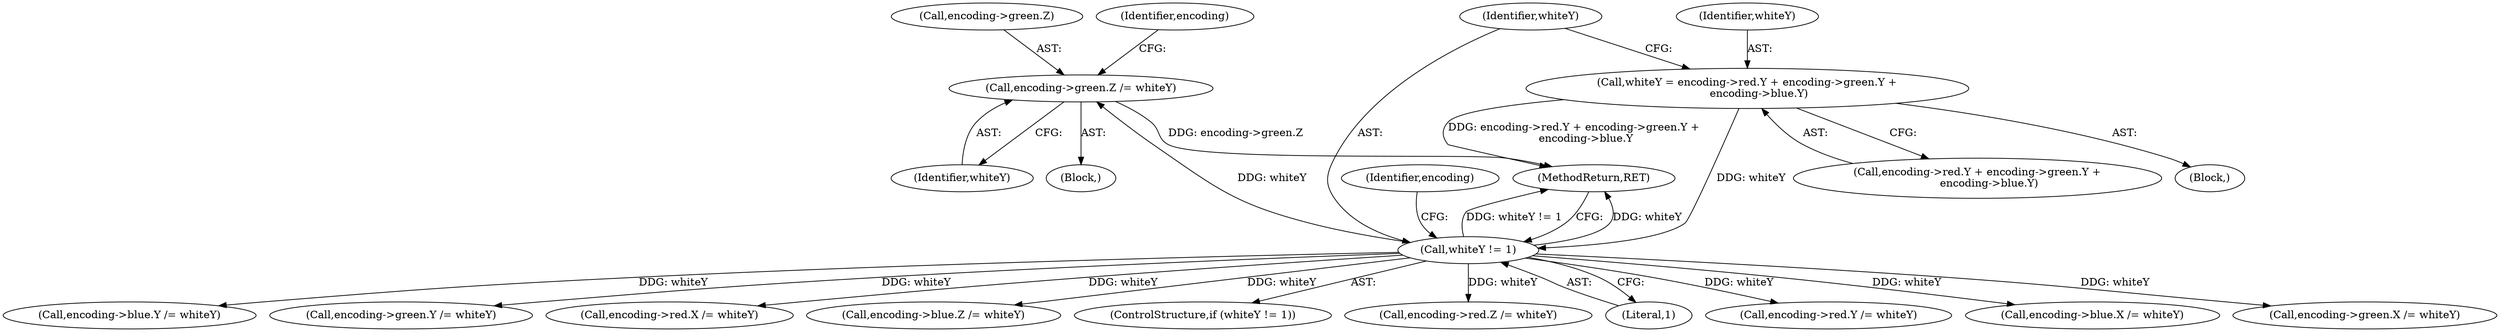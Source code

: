 digraph "1_Android_9d4853418ab2f754c2b63e091c29c5529b8b86ca_107@pointer" {
"1000163" [label="(Call,encoding->green.Z /= whiteY)"];
"1000124" [label="(Call,whiteY != 1)"];
"1000104" [label="(Call,whiteY = encoding->red.Y + encoding->green.Y +\n       encoding->blue.Y)"];
"1000173" [label="(Identifier,encoding)"];
"1000124" [label="(Call,whiteY != 1)"];
"1000177" [label="(Call,encoding->blue.Y /= whiteY)"];
"1000156" [label="(Call,encoding->green.Y /= whiteY)"];
"1000128" [label="(Call,encoding->red.X /= whiteY)"];
"1000184" [label="(Call,encoding->blue.Z /= whiteY)"];
"1000123" [label="(ControlStructure,if (whiteY != 1))"];
"1000125" [label="(Identifier,whiteY)"];
"1000164" [label="(Call,encoding->green.Z)"];
"1000191" [label="(MethodReturn,RET)"];
"1000142" [label="(Call,encoding->red.Z /= whiteY)"];
"1000105" [label="(Identifier,whiteY)"];
"1000127" [label="(Block,)"];
"1000126" [label="(Literal,1)"];
"1000135" [label="(Call,encoding->red.Y /= whiteY)"];
"1000170" [label="(Call,encoding->blue.X /= whiteY)"];
"1000106" [label="(Call,encoding->red.Y + encoding->green.Y +\n       encoding->blue.Y)"];
"1000163" [label="(Call,encoding->green.Z /= whiteY)"];
"1000149" [label="(Call,encoding->green.X /= whiteY)"];
"1000102" [label="(Block,)"];
"1000131" [label="(Identifier,encoding)"];
"1000104" [label="(Call,whiteY = encoding->red.Y + encoding->green.Y +\n       encoding->blue.Y)"];
"1000169" [label="(Identifier,whiteY)"];
"1000163" -> "1000127"  [label="AST: "];
"1000163" -> "1000169"  [label="CFG: "];
"1000164" -> "1000163"  [label="AST: "];
"1000169" -> "1000163"  [label="AST: "];
"1000173" -> "1000163"  [label="CFG: "];
"1000163" -> "1000191"  [label="DDG: encoding->green.Z"];
"1000124" -> "1000163"  [label="DDG: whiteY"];
"1000124" -> "1000123"  [label="AST: "];
"1000124" -> "1000126"  [label="CFG: "];
"1000125" -> "1000124"  [label="AST: "];
"1000126" -> "1000124"  [label="AST: "];
"1000131" -> "1000124"  [label="CFG: "];
"1000191" -> "1000124"  [label="CFG: "];
"1000124" -> "1000191"  [label="DDG: whiteY"];
"1000124" -> "1000191"  [label="DDG: whiteY != 1"];
"1000104" -> "1000124"  [label="DDG: whiteY"];
"1000124" -> "1000128"  [label="DDG: whiteY"];
"1000124" -> "1000135"  [label="DDG: whiteY"];
"1000124" -> "1000142"  [label="DDG: whiteY"];
"1000124" -> "1000149"  [label="DDG: whiteY"];
"1000124" -> "1000156"  [label="DDG: whiteY"];
"1000124" -> "1000170"  [label="DDG: whiteY"];
"1000124" -> "1000177"  [label="DDG: whiteY"];
"1000124" -> "1000184"  [label="DDG: whiteY"];
"1000104" -> "1000102"  [label="AST: "];
"1000104" -> "1000106"  [label="CFG: "];
"1000105" -> "1000104"  [label="AST: "];
"1000106" -> "1000104"  [label="AST: "];
"1000125" -> "1000104"  [label="CFG: "];
"1000104" -> "1000191"  [label="DDG: encoding->red.Y + encoding->green.Y +\n       encoding->blue.Y"];
}
